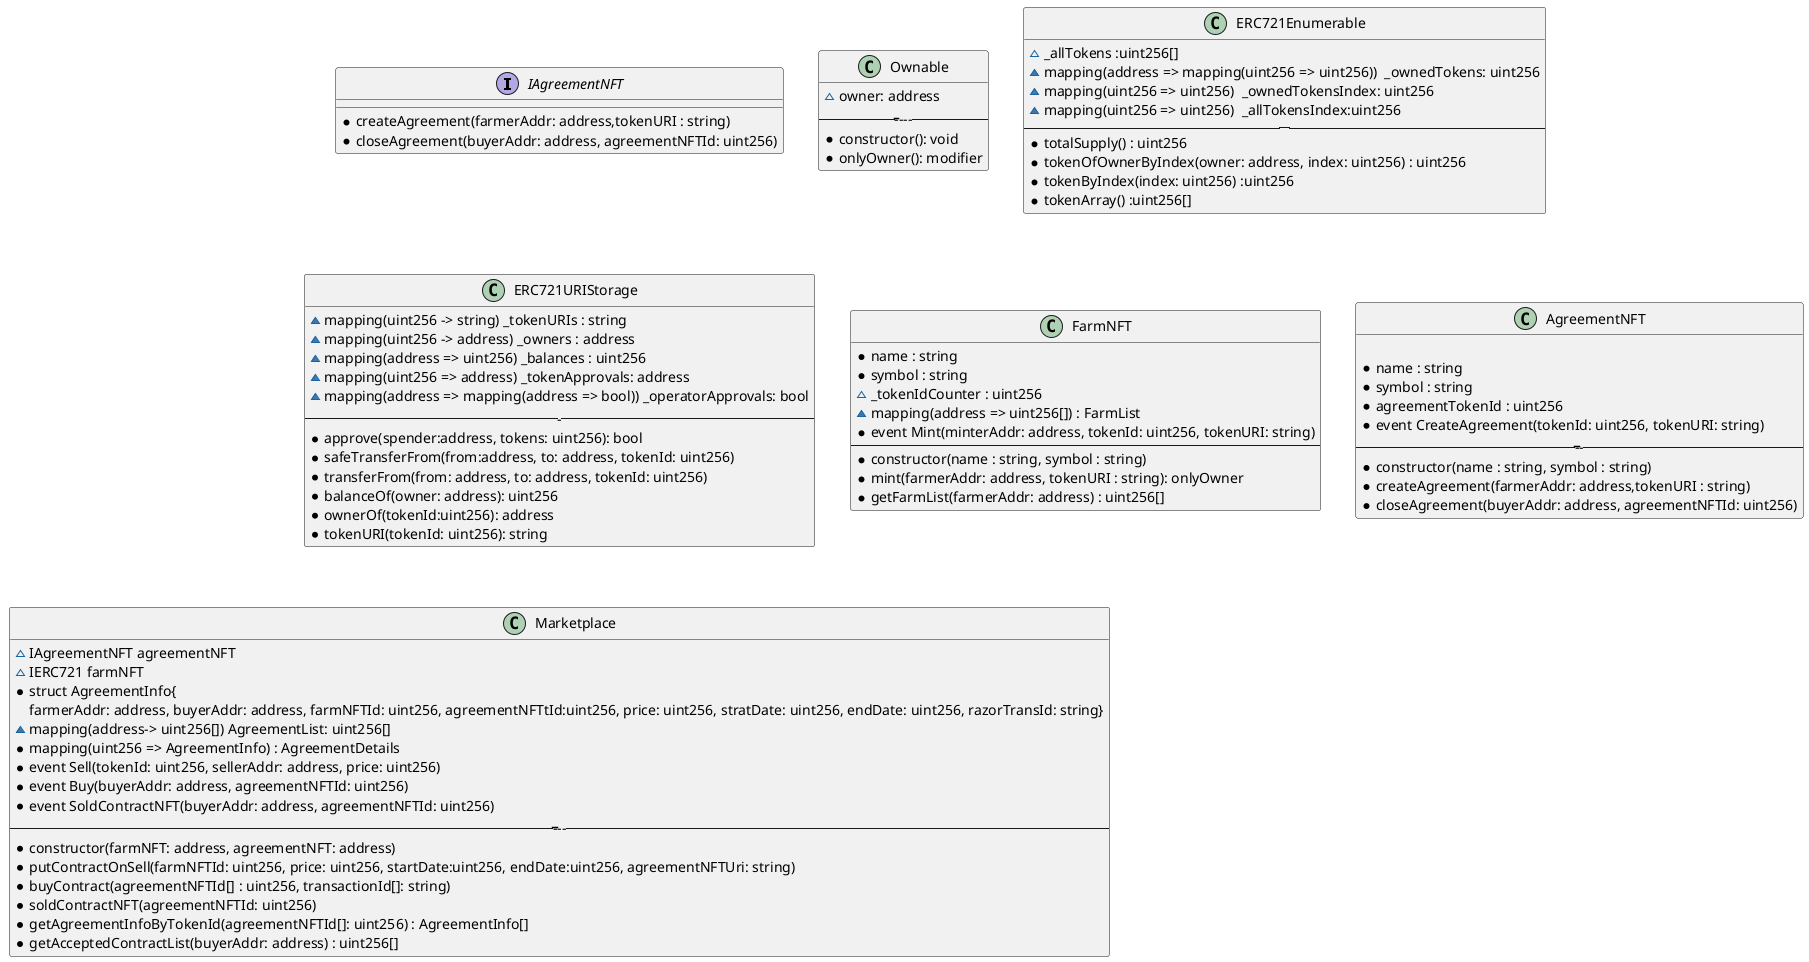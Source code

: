 @startuml
skinparam linetype polyline
skinparam linetype ortho
skinparam groupInheritance 1


interface IAgreementNFT{
*createAgreement(farmerAddr: address,tokenURI : string)
*closeAgreement(buyerAddr: address, agreementNFTId: uint256)
}

class Ownable{
~owner: address
------------
*constructor(): void
*onlyOwner(): modifier
}

class ERC721Enumerable{
~_allTokens :uint256[]
~mapping(address => mapping(uint256 => uint256))  _ownedTokens: uint256
~mapping(uint256 => uint256)  _ownedTokensIndex: uint256
~mapping(uint256 => uint256)  _allTokensIndex:uint256
--------
*totalSupply() : uint256
*tokenOfOwnerByIndex(owner: address, index: uint256) : uint256
*tokenByIndex(index: uint256) :uint256
*tokenArray() :uint256[]
}

class ERC721URIStorage{
~mapping(uint256 -> string) _tokenURIs : string
~mapping(uint256 -> address) _owners : address
~mapping(address => uint256) _balances : uint256
~mapping(uint256 => address) _tokenApprovals: address
~mapping(address => mapping(address => bool)) _operatorApprovals: bool
-----
*approve(spender:address, tokens: uint256): bool
*safeTransferFrom(from:address, to: address, tokenId: uint256)
*transferFrom(from: address, to: address, tokenId: uint256)
*balanceOf(owner: address): uint256
*ownerOf(tokenId:uint256): address
*tokenURI(tokenId: uint256): string
}

class FarmNFT{
*name : string
*symbol : string
~_tokenIdCounter : uint256
~mapping(address => uint256[]) : FarmList
* event Mint(minterAddr: address, tokenId: uint256, tokenURI: string)
--
*constructor(name : string, symbol : string)
*mint(farmerAddr: address, tokenURI : string): onlyOwner
*getFarmList(farmerAddr: address) : uint256[]
}


class AgreementNFT{

*name : string
*symbol : string
*agreementTokenId : uint256
*event CreateAgreement(tokenId: uint256, tokenURI: string)
----------
*constructor(name : string, symbol : string)
*createAgreement(farmerAddr: address,tokenURI : string)
*closeAgreement(buyerAddr: address, agreementNFTId: uint256)
}

class Marketplace{
~ IAgreementNFT agreementNFT
~ IERC721 farmNFT
*struct AgreementInfo{
farmerAddr: address, buyerAddr: address, farmNFTId: uint256, agreementNFTtId:uint256, price: uint256, stratDate: uint256, endDate: uint256, razorTransId: string}
~mapping(address-> uint256[]) AgreementList: uint256[]
*mapping(uint256 => AgreementInfo) : AgreementDetails
*event Sell(tokenId: uint256, sellerAddr: address, price: uint256)
*event Buy(buyerAddr: address, agreementNFTId: uint256)
*event SoldContractNFT(buyerAddr: address, agreementNFTId: uint256)
-----------
*constructor(farmNFT: address, agreementNFT: address)
*putContractOnSell(farmNFTId: uint256, price: uint256, startDate:uint256, endDate:uint256, agreementNFTUri: string)
*buyContract(agreementNFTId[] : uint256, transactionId[]: string)
*soldContractNFT(agreementNFTId: uint256)
*getAgreementInfoByTokenId(agreementNFTId[]: uint256) : AgreementInfo[]
*getAcceptedContractList(buyerAddr: address) : uint256[]
}

@enduml

@startuml
FarmNFT -right-> ERC721URIStorage
AgreementNFT -> ERC721URIStorage

Ownable <- Marketplace
Ownable <- FarmNFT
FarmNFT <|-- Marketplace
IAgreementNFT <|-- Marketplace


ERC721Enumerable <- AgreementNFT
ERC721Enumerable<|-- FarmNFT

@enduml
